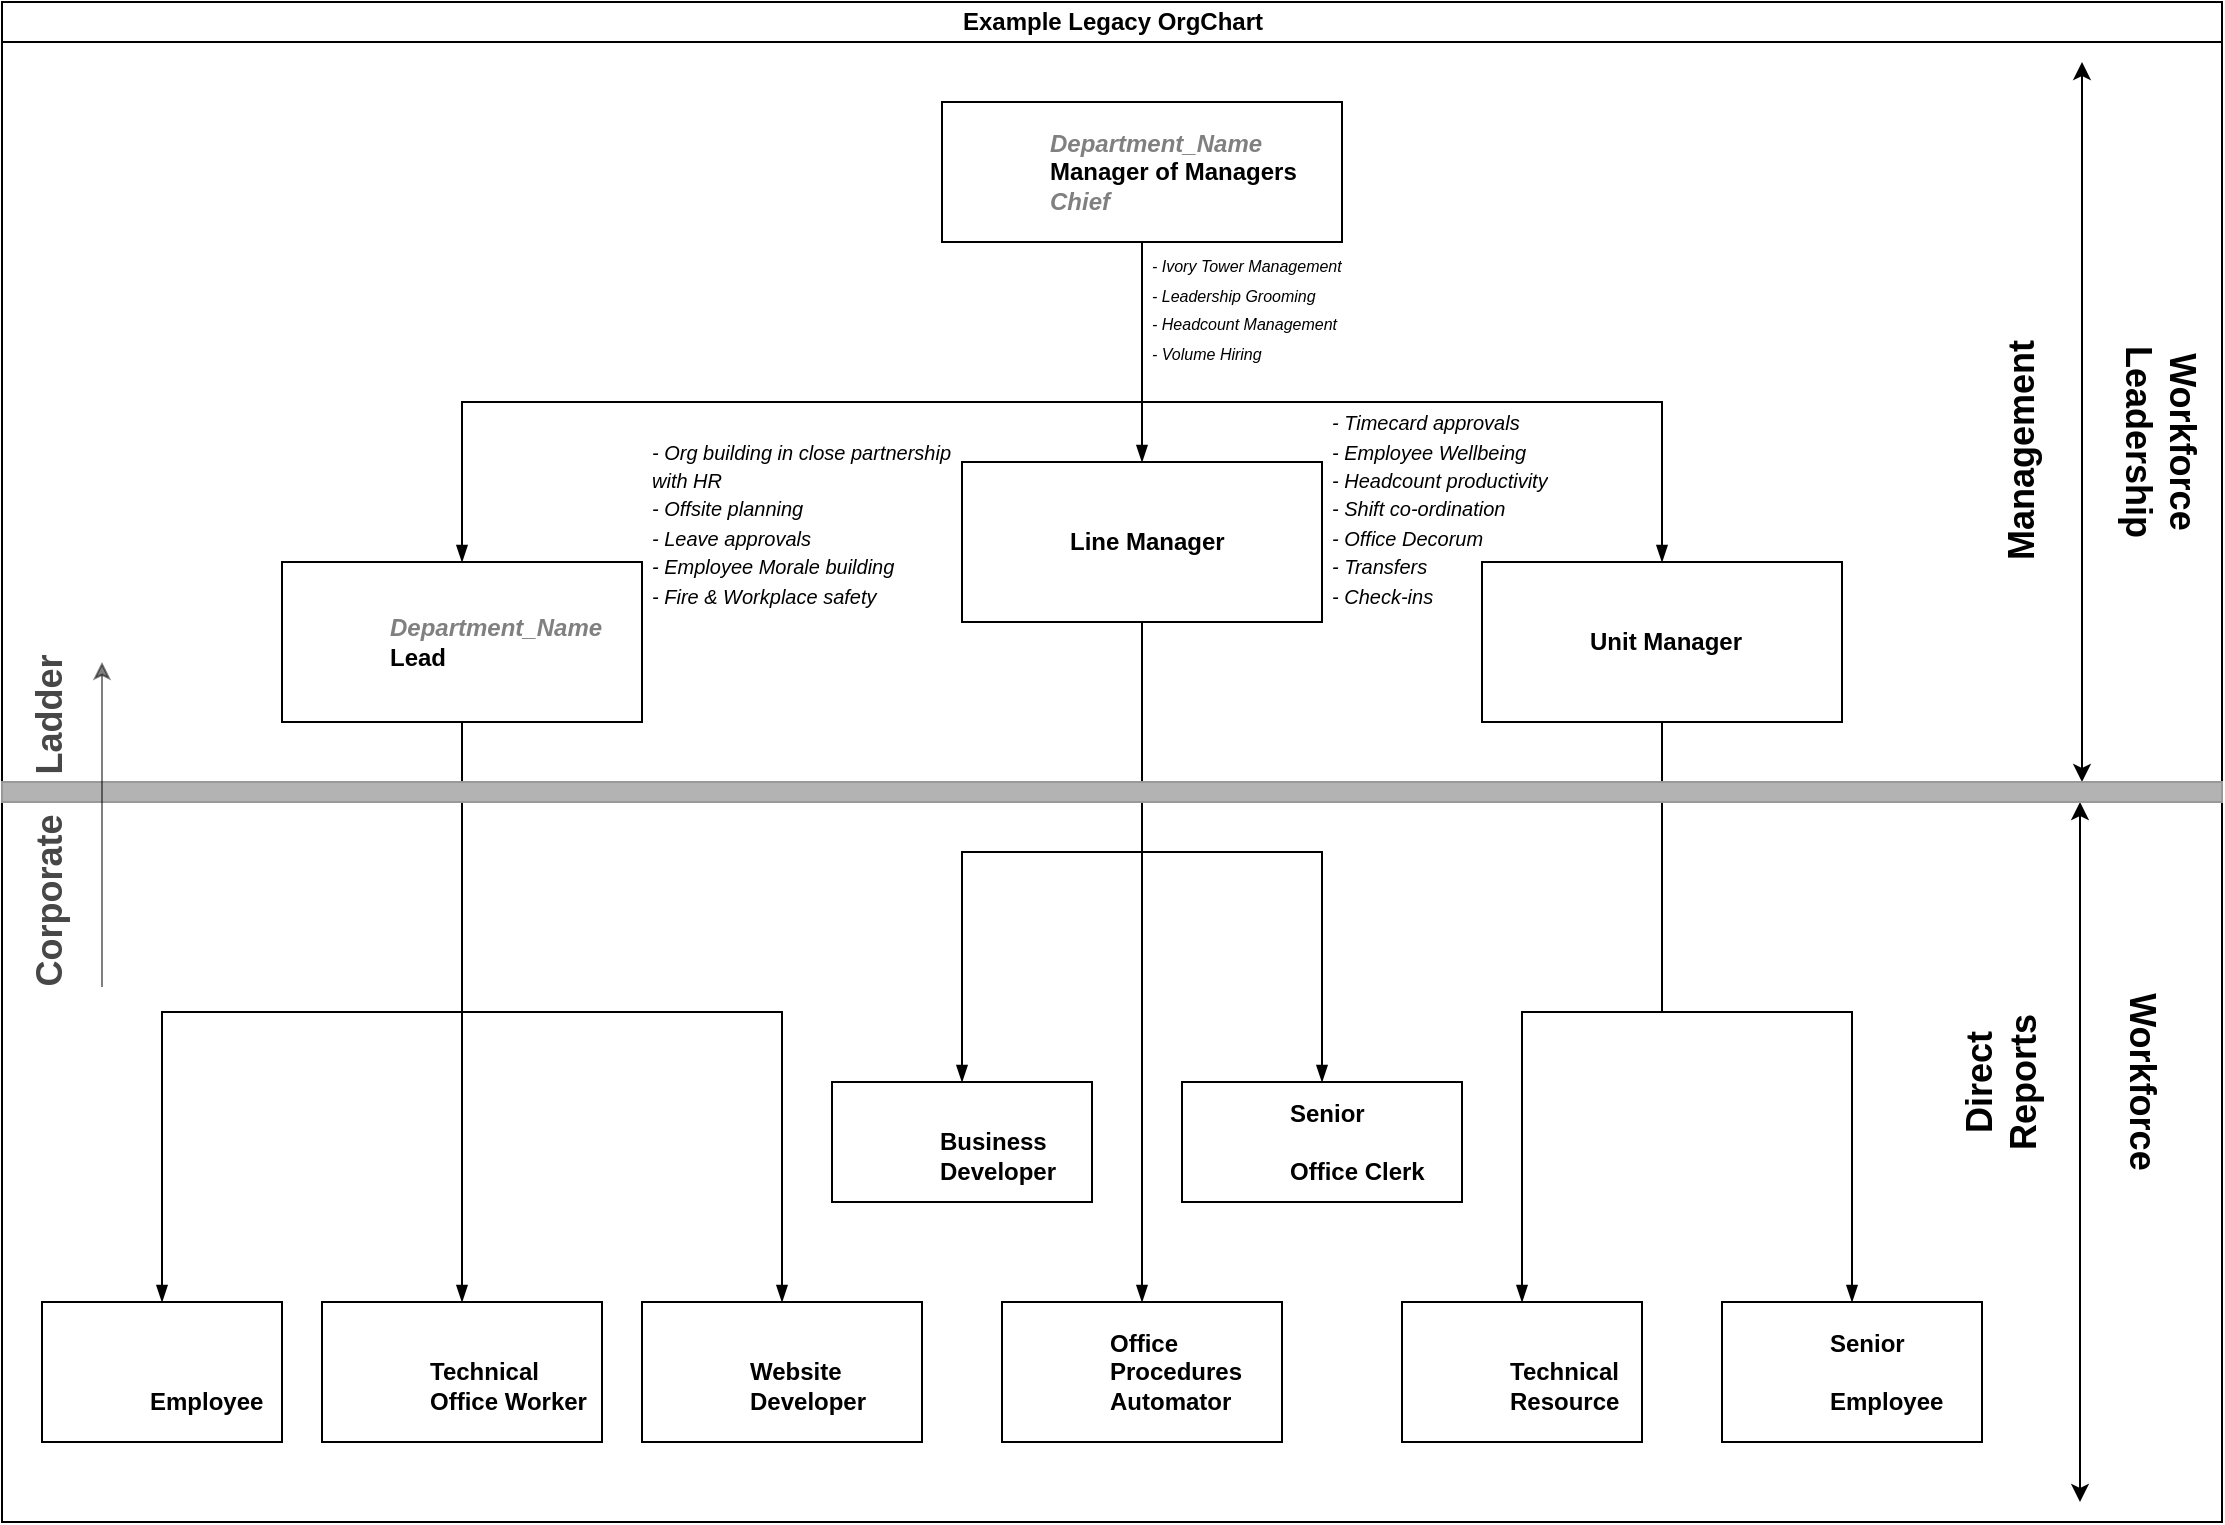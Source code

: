 <mxfile version="20.8.21" type="device"><diagram id="prtHgNgQTEPvFCAcTncT" name="Page-1"><mxGraphModel dx="1389" dy="841" grid="1" gridSize="10" guides="1" tooltips="1" connect="1" arrows="1" fold="1" page="1" pageScale="1" pageWidth="1169" pageHeight="827" math="0" shadow="0"><root><mxCell id="0"/><mxCell id="1" parent="0"/><mxCell id="dNxyNK7c78bLwvsdeMH5-11" value="Example Legacy OrgChart" style="swimlane;html=1;startSize=20;horizontal=1;containerType=tree;glass=0;direction=east;" parent="1" vertex="1"><mxGeometry x="40" y="40" width="1110" height="760" as="geometry"/></mxCell><UserObject label="&lt;i style=&quot;color: gray&quot;&gt;%dept_name%&lt;br&gt;&lt;/i&gt;%role%&lt;br&gt;&lt;i style=&quot;border-color: var(--border-color); color: gray;&quot;&gt;%alias%&lt;/i&gt;&lt;i style=&quot;color: gray&quot;&gt;&lt;br&gt;&lt;/i&gt;" placeholders="1" dept_name="Department_Name" role="Manager of Managers" alias="Chief" id="dNxyNK7c78bLwvsdeMH5-12"><mxCell style="label;image=https://cdn3.iconfinder.com/data/icons/user-avatars-1/512/users-10-3-128.png;whiteSpace=wrap;html=1;rounded=0;glass=0;treeMoving=1;treeFolding=1;" parent="dNxyNK7c78bLwvsdeMH5-11" vertex="1"><mxGeometry x="470" y="50" width="200" height="70" as="geometry"/></mxCell></UserObject><mxCell id="dNxyNK7c78bLwvsdeMH5-13" value="" style="endArrow=blockThin;endFill=1;fontSize=11;edgeStyle=elbowEdgeStyle;elbow=vertical;rounded=0;" parent="dNxyNK7c78bLwvsdeMH5-11" source="dNxyNK7c78bLwvsdeMH5-12" target="dNxyNK7c78bLwvsdeMH5-14" edge="1"><mxGeometry relative="1" as="geometry"/></mxCell><UserObject label="%role%" placeholders="1" role="Unit Manager" id="dNxyNK7c78bLwvsdeMH5-14"><mxCell style="label;image=https://cdn3.iconfinder.com/data/icons/user-avatars-1/512/users-9-2-128.png;whiteSpace=wrap;html=1;rounded=0;glass=0;treeFolding=1;treeMoving=1;" parent="dNxyNK7c78bLwvsdeMH5-11" vertex="1"><mxGeometry x="740" y="280" width="180" height="80" as="geometry"/></mxCell></UserObject><mxCell id="dNxyNK7c78bLwvsdeMH5-15" value="" style="endArrow=blockThin;endFill=1;fontSize=11;edgeStyle=elbowEdgeStyle;elbow=vertical;rounded=0;" parent="dNxyNK7c78bLwvsdeMH5-11" source="dNxyNK7c78bLwvsdeMH5-12" target="zjT_MDOcb-2LyVWN6Ogk-2" edge="1"><mxGeometry relative="1" as="geometry"/></mxCell><mxCell id="dNxyNK7c78bLwvsdeMH5-17" value="" style="endArrow=blockThin;endFill=1;fontSize=11;edgeStyle=elbowEdgeStyle;elbow=vertical;rounded=0;" parent="dNxyNK7c78bLwvsdeMH5-11" source="dNxyNK7c78bLwvsdeMH5-12" target="dNxyNK7c78bLwvsdeMH5-18" edge="1"><mxGeometry relative="1" as="geometry"/></mxCell><UserObject label="&lt;i style=&quot;border-color: var(--border-color); color: gray;&quot;&gt;%dept_name%&lt;/i&gt;&lt;br&gt;%role%" placeholders="1" role="Lead" dept_name="Department_Name" id="dNxyNK7c78bLwvsdeMH5-18"><mxCell style="label;image=https://cdn3.iconfinder.com/data/icons/user-avatars-1/512/users-3-128.png;whiteSpace=wrap;html=1;rounded=0;glass=0;" parent="dNxyNK7c78bLwvsdeMH5-11" vertex="1"><mxGeometry x="140" y="280" width="180" height="80" as="geometry"/></mxCell></UserObject><UserObject label="%role%" placeholders="1" role="Line Manager" id="zjT_MDOcb-2LyVWN6Ogk-2"><mxCell style="label;image=https://cdn3.iconfinder.com/data/icons/user-avatars-1/512/users-15-128.png;whiteSpace=wrap;html=1;rounded=0;glass=0;treeFolding=1;treeMoving=1;" parent="dNxyNK7c78bLwvsdeMH5-11" vertex="1"><mxGeometry x="480" y="230" width="180" height="80" as="geometry"/></mxCell></UserObject><mxCell id="zjT_MDOcb-2LyVWN6Ogk-7" value="" style="endArrow=blockThin;endFill=1;fontSize=11;edgeStyle=elbowEdgeStyle;elbow=vertical;rounded=0;" parent="dNxyNK7c78bLwvsdeMH5-11" source="dNxyNK7c78bLwvsdeMH5-14" target="zjT_MDOcb-2LyVWN6Ogk-8" edge="1"><mxGeometry relative="1" as="geometry"><mxPoint x="390" y="200" as="sourcePoint"/></mxGeometry></mxCell><UserObject label="%seniority%&lt;br style=&quot;border-color: var(--border-color);&quot;&gt;%type%&lt;br style=&quot;border-color: var(--border-color);&quot;&gt;%role%" placeholders="1" seniority="Senior" type="" role="Employee" id="zjT_MDOcb-2LyVWN6Ogk-8"><mxCell style="label;image=https://cdn3.iconfinder.com/data/icons/user-avatars-1/512/users-3-128.png;whiteSpace=wrap;html=1;rounded=0;glass=0;treeFolding=1;treeMoving=1;" parent="dNxyNK7c78bLwvsdeMH5-11" vertex="1"><mxGeometry x="860" y="650" width="130" height="70" as="geometry"/></mxCell></UserObject><mxCell id="zjT_MDOcb-2LyVWN6Ogk-9" value="" style="endArrow=blockThin;endFill=1;fontSize=11;edgeStyle=elbowEdgeStyle;elbow=vertical;rounded=0;" parent="dNxyNK7c78bLwvsdeMH5-11" source="dNxyNK7c78bLwvsdeMH5-14" target="zjT_MDOcb-2LyVWN6Ogk-10" edge="1"><mxGeometry relative="1" as="geometry"><mxPoint x="390" y="200" as="sourcePoint"/></mxGeometry></mxCell><UserObject label="%seniority%&lt;br style=&quot;border-color: var(--border-color);&quot;&gt;%type%&lt;br style=&quot;border-color: var(--border-color);&quot;&gt;%role%" placeholders="1" seniority="" type="Technical" role="Resource" id="zjT_MDOcb-2LyVWN6Ogk-10"><mxCell style="label;image=https://cdn3.iconfinder.com/data/icons/user-avatars-1/512/users-2-128.png;whiteSpace=wrap;html=1;rounded=0;glass=0;treeFolding=1;treeMoving=1;" parent="dNxyNK7c78bLwvsdeMH5-11" vertex="1"><mxGeometry x="700" y="650" width="120" height="70" as="geometry"/></mxCell></UserObject><mxCell id="zjT_MDOcb-2LyVWN6Ogk-13" value="" style="endArrow=blockThin;endFill=1;fontSize=11;edgeStyle=elbowEdgeStyle;elbow=vertical;rounded=0;" parent="dNxyNK7c78bLwvsdeMH5-11" source="dNxyNK7c78bLwvsdeMH5-18" target="zjT_MDOcb-2LyVWN6Ogk-14" edge="1"><mxGeometry relative="1" as="geometry"><mxPoint x="600" y="160" as="sourcePoint"/></mxGeometry></mxCell><UserObject label="%seniority%&lt;br style=&quot;border-color: var(--border-color);&quot;&gt;%type%&lt;br style=&quot;border-color: var(--border-color);&quot;&gt;%role%" placeholders="1" role="Employee" dept_name="Department_Name" seniority="" type="" id="zjT_MDOcb-2LyVWN6Ogk-14"><mxCell style="label;image=https://cdn3.iconfinder.com/data/icons/user-avatars-1/512/users-4-128.png;whiteSpace=wrap;html=1;rounded=0;glass=0;" parent="dNxyNK7c78bLwvsdeMH5-11" vertex="1"><mxGeometry x="20" y="650" width="120" height="70" as="geometry"/></mxCell></UserObject><mxCell id="zjT_MDOcb-2LyVWN6Ogk-15" value="" style="endArrow=blockThin;endFill=1;fontSize=11;edgeStyle=elbowEdgeStyle;elbow=vertical;rounded=0;" parent="dNxyNK7c78bLwvsdeMH5-11" source="dNxyNK7c78bLwvsdeMH5-18" target="zjT_MDOcb-2LyVWN6Ogk-16" edge="1"><mxGeometry relative="1" as="geometry"><mxPoint x="600" y="160" as="sourcePoint"/></mxGeometry></mxCell><UserObject label="%seniority%&lt;br style=&quot;border-color: var(--border-color);&quot;&gt;%type%&lt;br style=&quot;border-color: var(--border-color);&quot;&gt;%role%" placeholders="1" role="Developer" dept_name="Department_Name" seniority="" type="Website" id="zjT_MDOcb-2LyVWN6Ogk-16"><mxCell style="label;image=https://cdn3.iconfinder.com/data/icons/user-avatars-1/512/users-10-3-128.png;whiteSpace=wrap;html=1;rounded=0;glass=0;" parent="dNxyNK7c78bLwvsdeMH5-11" vertex="1"><mxGeometry x="320" y="650" width="140" height="70" as="geometry"/></mxCell></UserObject><mxCell id="zjT_MDOcb-2LyVWN6Ogk-19" value="" style="endArrow=blockThin;endFill=1;fontSize=11;edgeStyle=elbowEdgeStyle;elbow=vertical;rounded=0;" parent="dNxyNK7c78bLwvsdeMH5-11" source="zjT_MDOcb-2LyVWN6Ogk-2" target="zjT_MDOcb-2LyVWN6Ogk-20" edge="1"><mxGeometry relative="1" as="geometry"><mxPoint x="600" y="160" as="sourcePoint"/></mxGeometry></mxCell><UserObject label="%seniority%&lt;br style=&quot;border-color: var(--border-color);&quot;&gt;%type%&lt;br style=&quot;border-color: var(--border-color);&quot;&gt;%role%" placeholders="1" role="Developer" seniority="" type="Business" id="zjT_MDOcb-2LyVWN6Ogk-20"><mxCell style="label;image=https://cdn3.iconfinder.com/data/icons/user-avatars-1/512/users-4-128.png;whiteSpace=wrap;html=1;rounded=0;glass=0;treeFolding=1;treeMoving=1;" parent="dNxyNK7c78bLwvsdeMH5-11" vertex="1"><mxGeometry x="415" y="540" width="130" height="60" as="geometry"/></mxCell></UserObject><mxCell id="zjT_MDOcb-2LyVWN6Ogk-23" value="" style="endArrow=blockThin;endFill=1;fontSize=11;edgeStyle=elbowEdgeStyle;elbow=vertical;rounded=0;" parent="dNxyNK7c78bLwvsdeMH5-11" source="dNxyNK7c78bLwvsdeMH5-18" target="zjT_MDOcb-2LyVWN6Ogk-24" edge="1"><mxGeometry relative="1" as="geometry"><mxPoint x="600" y="160" as="sourcePoint"/></mxGeometry></mxCell><UserObject label="%seniority%&lt;br&gt;%type%&lt;br&gt;%role%" placeholders="1" role="Office Worker" dept_name="Department_Name" seniority="" type="Technical" id="zjT_MDOcb-2LyVWN6Ogk-24"><mxCell style="label;image=https://cdn3.iconfinder.com/data/icons/user-avatars-1/512/users-15-128.png;whiteSpace=wrap;html=1;rounded=0;glass=0;" parent="dNxyNK7c78bLwvsdeMH5-11" vertex="1"><mxGeometry x="160" y="650" width="140" height="70" as="geometry"/></mxCell></UserObject><mxCell id="zjT_MDOcb-2LyVWN6Ogk-25" value="" style="endArrow=blockThin;endFill=1;fontSize=11;edgeStyle=elbowEdgeStyle;elbow=vertical;rounded=0;" parent="dNxyNK7c78bLwvsdeMH5-11" source="zjT_MDOcb-2LyVWN6Ogk-2" target="zjT_MDOcb-2LyVWN6Ogk-26" edge="1"><mxGeometry relative="1" as="geometry"><mxPoint x="600" y="160" as="sourcePoint"/></mxGeometry></mxCell><UserObject label="%seniority%&lt;br style=&quot;border-color: var(--border-color);&quot;&gt;%type%&lt;br style=&quot;border-color: var(--border-color);&quot;&gt;%role%" placeholders="1" role="Automator" type="Procedures" seniority="Office" id="zjT_MDOcb-2LyVWN6Ogk-26"><mxCell style="label;image=https://cdn3.iconfinder.com/data/icons/user-avatars-1/512/users-3-128.png;whiteSpace=wrap;html=1;rounded=0;glass=0;treeFolding=1;treeMoving=1;" parent="dNxyNK7c78bLwvsdeMH5-11" vertex="1"><mxGeometry x="500" y="650" width="140" height="70" as="geometry"/></mxCell></UserObject><mxCell id="zjT_MDOcb-2LyVWN6Ogk-27" value="" style="endArrow=blockThin;endFill=1;fontSize=11;edgeStyle=elbowEdgeStyle;elbow=vertical;rounded=0;" parent="dNxyNK7c78bLwvsdeMH5-11" source="zjT_MDOcb-2LyVWN6Ogk-2" target="zjT_MDOcb-2LyVWN6Ogk-28" edge="1"><mxGeometry relative="1" as="geometry"><mxPoint x="610" y="160" as="sourcePoint"/></mxGeometry></mxCell><UserObject label="%seniority%&lt;br style=&quot;border-color: var(--border-color);&quot;&gt;%type%&lt;br style=&quot;border-color: var(--border-color);&quot;&gt;%role%" placeholders="1" role="Office Clerk" seniority="Senior" type="" id="zjT_MDOcb-2LyVWN6Ogk-28"><mxCell style="label;image=https://cdn3.iconfinder.com/data/icons/user-avatars-1/512/users-9-2-128.png;whiteSpace=wrap;html=1;rounded=0;glass=0;treeFolding=1;treeMoving=1;" parent="dNxyNK7c78bLwvsdeMH5-11" vertex="1"><mxGeometry x="590" y="540" width="140" height="60" as="geometry"/></mxCell></UserObject><mxCell id="zjT_MDOcb-2LyVWN6Ogk-35" value="" style="endArrow=classic;startArrow=classic;html=1;rounded=0;" parent="dNxyNK7c78bLwvsdeMH5-11" edge="1"><mxGeometry width="50" height="50" relative="1" as="geometry"><mxPoint x="1040" y="390" as="sourcePoint"/><mxPoint x="1040" y="30" as="targetPoint"/></mxGeometry></mxCell><mxCell id="zjT_MDOcb-2LyVWN6Ogk-36" value="" style="endArrow=none;html=1;rounded=0;" parent="dNxyNK7c78bLwvsdeMH5-11" edge="1"><mxGeometry width="50" height="50" relative="1" as="geometry"><mxPoint x="990" y="390" as="sourcePoint"/><mxPoint x="1050" y="390" as="targetPoint"/></mxGeometry></mxCell><mxCell id="zjT_MDOcb-2LyVWN6Ogk-38" value="" style="endArrow=none;html=1;rounded=0;" parent="dNxyNK7c78bLwvsdeMH5-11" edge="1"><mxGeometry width="50" height="50" relative="1" as="geometry"><mxPoint x="990" y="400" as="sourcePoint"/><mxPoint x="1050" y="400" as="targetPoint"/></mxGeometry></mxCell><mxCell id="zjT_MDOcb-2LyVWN6Ogk-39" value="" style="endArrow=classic;startArrow=classic;html=1;rounded=0;" parent="dNxyNK7c78bLwvsdeMH5-11" edge="1"><mxGeometry width="50" height="50" relative="1" as="geometry"><mxPoint x="1039" y="750" as="sourcePoint"/><mxPoint x="1039" y="400" as="targetPoint"/></mxGeometry></mxCell><mxCell id="zjT_MDOcb-2LyVWN6Ogk-40" value="&lt;b&gt;&lt;font style=&quot;&quot;&gt;&lt;font style=&quot;font-size: 18px;&quot;&gt;Management&lt;/font&gt;&lt;br&gt;&lt;/font&gt;&lt;/b&gt;" style="text;html=1;strokeColor=none;fillColor=none;align=center;verticalAlign=middle;whiteSpace=wrap;rounded=0;rotation=270;" parent="dNxyNK7c78bLwvsdeMH5-11" vertex="1"><mxGeometry x="960" y="204" width="100" height="40" as="geometry"/></mxCell><mxCell id="zjT_MDOcb-2LyVWN6Ogk-41" value="&lt;b&gt;&lt;font style=&quot;&quot;&gt;&lt;font style=&quot;font-size: 18px;&quot;&gt;Workforce Leadership&lt;/font&gt;&lt;br&gt;&lt;/font&gt;&lt;/b&gt;" style="text;html=1;strokeColor=none;fillColor=none;align=center;verticalAlign=middle;whiteSpace=wrap;rounded=0;rotation=90;" parent="dNxyNK7c78bLwvsdeMH5-11" vertex="1"><mxGeometry x="1029" y="200" width="100" height="40" as="geometry"/></mxCell><mxCell id="zjT_MDOcb-2LyVWN6Ogk-42" value="&lt;b&gt;&lt;font style=&quot;&quot;&gt;&lt;font style=&quot;font-size: 18px;&quot;&gt;Workforce&lt;/font&gt;&lt;br&gt;&lt;/font&gt;&lt;/b&gt;" style="text;html=1;strokeColor=none;fillColor=none;align=center;verticalAlign=middle;whiteSpace=wrap;rounded=0;rotation=90;" parent="dNxyNK7c78bLwvsdeMH5-11" vertex="1"><mxGeometry x="1020" y="520" width="100" height="40" as="geometry"/></mxCell><mxCell id="zjT_MDOcb-2LyVWN6Ogk-44" value="&lt;b&gt;&lt;font style=&quot;&quot;&gt;&lt;font style=&quot;font-size: 18px;&quot;&gt;Direct Reports&lt;/font&gt;&lt;br&gt;&lt;/font&gt;&lt;/b&gt;" style="text;html=1;strokeColor=none;fillColor=none;align=center;verticalAlign=middle;whiteSpace=wrap;rounded=0;rotation=270;" parent="dNxyNK7c78bLwvsdeMH5-11" vertex="1"><mxGeometry x="950" y="520" width="100" height="40" as="geometry"/></mxCell><mxCell id="zjT_MDOcb-2LyVWN6Ogk-45" value="" style="rounded=0;whiteSpace=wrap;html=1;fontSize=18;fillColor=#B3B3B3;strokeColor=#999999;" parent="dNxyNK7c78bLwvsdeMH5-11" vertex="1"><mxGeometry y="390" width="1110" height="10" as="geometry"/></mxCell><mxCell id="eAgZKTzjG2FC8HeCP9xd-3" value="&lt;i&gt;&lt;font style=&quot;font-size: 10px;&quot;&gt;&lt;b&gt;&lt;br&gt;&lt;br&gt;&lt;/b&gt;&lt;br&gt;&lt;br&gt;- Org building in close partnership with HR&lt;br&gt;- Offsite planning&lt;br&gt;- Leave approvals&lt;br&gt;- Employee Morale building&lt;br&gt;- Fire &amp;amp; Workplace safety&lt;/font&gt;&lt;/i&gt;" style="text;html=1;strokeColor=none;fillColor=none;spacing=5;spacingTop=-20;whiteSpace=wrap;overflow=hidden;rounded=0;" parent="dNxyNK7c78bLwvsdeMH5-11" vertex="1"><mxGeometry x="320" y="170" width="170" height="170" as="geometry"/></mxCell><mxCell id="eAgZKTzjG2FC8HeCP9xd-4" value="&lt;i&gt;&lt;font style=&quot;font-size: 10px;&quot;&gt;&lt;b&gt;&lt;br&gt;&lt;br&gt;&lt;/b&gt;&lt;br&gt;- Timecard approvals&lt;br&gt;- Employee Wellbeing&lt;br&gt;- Headcount productivity&lt;br&gt;- Shift co-ordination&lt;br&gt;- Office Decorum&lt;br&gt;- Transfers&lt;br&gt;- Check-ins&lt;/font&gt;&lt;/i&gt;" style="text;html=1;strokeColor=none;fillColor=none;spacing=5;spacingTop=-20;whiteSpace=wrap;overflow=hidden;rounded=0;" parent="dNxyNK7c78bLwvsdeMH5-11" vertex="1"><mxGeometry x="660" y="170" width="170" height="140" as="geometry"/></mxCell><mxCell id="sln5Xol4Oh6eNLEYuEnU-1" value="" style="shape=image;html=1;verticalAlign=top;verticalLabelPosition=bottom;labelBackgroundColor=#ffffff;imageAspect=0;aspect=fixed;image=https://cdn0.iconfinder.com/data/icons/phosphor-thin-vol-3/256/ladder-simple-thin-128.png;opacity=25;" parent="dNxyNK7c78bLwvsdeMH5-11" vertex="1"><mxGeometry y="404" width="50" height="50" as="geometry"/></mxCell><mxCell id="sln5Xol4Oh6eNLEYuEnU-2" value="" style="shape=image;html=1;verticalAlign=top;verticalLabelPosition=bottom;labelBackgroundColor=#ffffff;imageAspect=0;aspect=fixed;image=https://cdn0.iconfinder.com/data/icons/phosphor-thin-vol-3/256/ladder-simple-thin-128.png;opacity=25;" parent="dNxyNK7c78bLwvsdeMH5-11" vertex="1"><mxGeometry y="440" width="50" height="50" as="geometry"/></mxCell><mxCell id="sln5Xol4Oh6eNLEYuEnU-3" value="" style="shape=image;html=1;verticalAlign=top;verticalLabelPosition=bottom;labelBackgroundColor=#ffffff;imageAspect=0;aspect=fixed;image=https://cdn0.iconfinder.com/data/icons/phosphor-thin-vol-3/256/ladder-simple-thin-128.png;opacity=25;" parent="dNxyNK7c78bLwvsdeMH5-11" vertex="1"><mxGeometry y="370" width="50" height="50" as="geometry"/></mxCell><mxCell id="sln5Xol4Oh6eNLEYuEnU-6" value="" style="shape=image;html=1;verticalAlign=top;verticalLabelPosition=bottom;labelBackgroundColor=#ffffff;imageAspect=0;aspect=fixed;image=https://cdn0.iconfinder.com/data/icons/phosphor-thin-vol-3/256/ladder-simple-thin-128.png;opacity=25;" parent="dNxyNK7c78bLwvsdeMH5-11" vertex="1"><mxGeometry y="304" width="50" height="50" as="geometry"/></mxCell><mxCell id="sln5Xol4Oh6eNLEYuEnU-7" value="" style="shape=image;html=1;verticalAlign=top;verticalLabelPosition=bottom;labelBackgroundColor=#ffffff;imageAspect=0;aspect=fixed;image=https://cdn0.iconfinder.com/data/icons/phosphor-thin-vol-3/256/ladder-simple-thin-128.png;opacity=25;" parent="dNxyNK7c78bLwvsdeMH5-11" vertex="1"><mxGeometry y="340" width="50" height="50" as="geometry"/></mxCell><mxCell id="sln5Xol4Oh6eNLEYuEnU-8" value="" style="shape=image;html=1;verticalAlign=top;verticalLabelPosition=bottom;labelBackgroundColor=#ffffff;imageAspect=0;aspect=fixed;image=https://cdn0.iconfinder.com/data/icons/phosphor-thin-vol-3/256/ladder-simple-thin-128.png;opacity=25;" parent="dNxyNK7c78bLwvsdeMH5-11" vertex="1"><mxGeometry y="270" width="50" height="50" as="geometry"/></mxCell><mxCell id="sln5Xol4Oh6eNLEYuEnU-11" value="" style="shape=image;html=1;verticalAlign=top;verticalLabelPosition=bottom;labelBackgroundColor=#ffffff;imageAspect=0;aspect=fixed;image=https://cdn0.iconfinder.com/data/icons/phosphor-thin-vol-3/256/ladder-simple-thin-128.png;imageBorder=none;imageBackground=none;opacity=25;" parent="dNxyNK7c78bLwvsdeMH5-11" vertex="1"><mxGeometry y="480" width="50" height="50" as="geometry"/></mxCell><mxCell id="sln5Xol4Oh6eNLEYuEnU-12" value="" style="shape=image;html=1;verticalAlign=top;verticalLabelPosition=bottom;labelBackgroundColor=#ffffff;imageAspect=0;aspect=fixed;image=https://cdn0.iconfinder.com/data/icons/phosphor-thin-vol-3/256/ladder-simple-thin-128.png;opacity=25;" parent="dNxyNK7c78bLwvsdeMH5-11" vertex="1"><mxGeometry y="204" width="50" height="50" as="geometry"/></mxCell><mxCell id="sln5Xol4Oh6eNLEYuEnU-13" value="" style="shape=image;html=1;verticalAlign=top;verticalLabelPosition=bottom;labelBackgroundColor=#ffffff;imageAspect=0;aspect=fixed;image=https://cdn0.iconfinder.com/data/icons/phosphor-thin-vol-3/256/ladder-simple-thin-128.png;opacity=25;" parent="dNxyNK7c78bLwvsdeMH5-11" vertex="1"><mxGeometry y="240" width="50" height="50" as="geometry"/></mxCell><mxCell id="sln5Xol4Oh6eNLEYuEnU-14" value="" style="shape=image;html=1;verticalAlign=top;verticalLabelPosition=bottom;labelBackgroundColor=#ffffff;imageAspect=0;aspect=fixed;image=https://cdn0.iconfinder.com/data/icons/phosphor-thin-vol-3/256/ladder-simple-thin-128.png;opacity=25;" parent="dNxyNK7c78bLwvsdeMH5-11" vertex="1"><mxGeometry y="170" width="50" height="50" as="geometry"/></mxCell><mxCell id="sln5Xol4Oh6eNLEYuEnU-15" value="&lt;b&gt;&lt;font style=&quot;&quot;&gt;&lt;font style=&quot;font-size: 18px;&quot;&gt;Corporate&amp;nbsp; &amp;nbsp; Ladder&lt;/font&gt;&lt;br&gt;&lt;/font&gt;&lt;/b&gt;" style="text;html=1;strokeColor=none;fillColor=none;align=center;verticalAlign=middle;whiteSpace=wrap;rounded=0;rotation=270;opacity=25;fontColor=#474747;" parent="dNxyNK7c78bLwvsdeMH5-11" vertex="1"><mxGeometry x="-112.5" y="390" width="272.5" height="40" as="geometry"/></mxCell><mxCell id="sln5Xol4Oh6eNLEYuEnU-16" value="" style="endArrow=classic;html=1;rounded=0;exitX=1;exitY=0.25;exitDx=0;exitDy=0;opacity=50;" parent="dNxyNK7c78bLwvsdeMH5-11" source="sln5Xol4Oh6eNLEYuEnU-11" edge="1"><mxGeometry x="1" y="-73" width="50" height="50" relative="1" as="geometry"><mxPoint x="50" y="450" as="sourcePoint"/><mxPoint x="50" y="330" as="targetPoint"/><mxPoint x="-53" y="-70" as="offset"/></mxGeometry></mxCell><mxCell id="auAu3qoF8JIMg5P3LAJk-1" value="&lt;i&gt;&lt;font style=&quot;&quot;&gt;&lt;font style=&quot;font-size: 8px;&quot;&gt;&lt;b style=&quot;&quot;&gt;&lt;br&gt;&lt;/b&gt;- Ivory Tower Management&lt;br&gt;- Leadership Grooming&lt;br&gt;- Headcount Management&lt;br&gt;&lt;/font&gt;&lt;/font&gt;&lt;/i&gt;&lt;i style=&quot;border-color: var(--border-color);&quot;&gt;&lt;font style=&quot;border-color: var(--border-color);&quot;&gt;&lt;font style=&quot;border-color: var(--border-color); font-size: 8px;&quot;&gt;- Volume Hiring&lt;/font&gt;&lt;/font&gt;&lt;/i&gt;&lt;i&gt;&lt;font style=&quot;&quot;&gt;&lt;br&gt;&lt;/font&gt;&lt;/i&gt;" style="text;html=1;strokeColor=none;fillColor=none;spacing=5;spacingTop=-20;whiteSpace=wrap;overflow=hidden;rounded=0;" parent="dNxyNK7c78bLwvsdeMH5-11" vertex="1"><mxGeometry x="570" y="120" width="170" height="70" as="geometry"/></mxCell></root></mxGraphModel></diagram></mxfile>